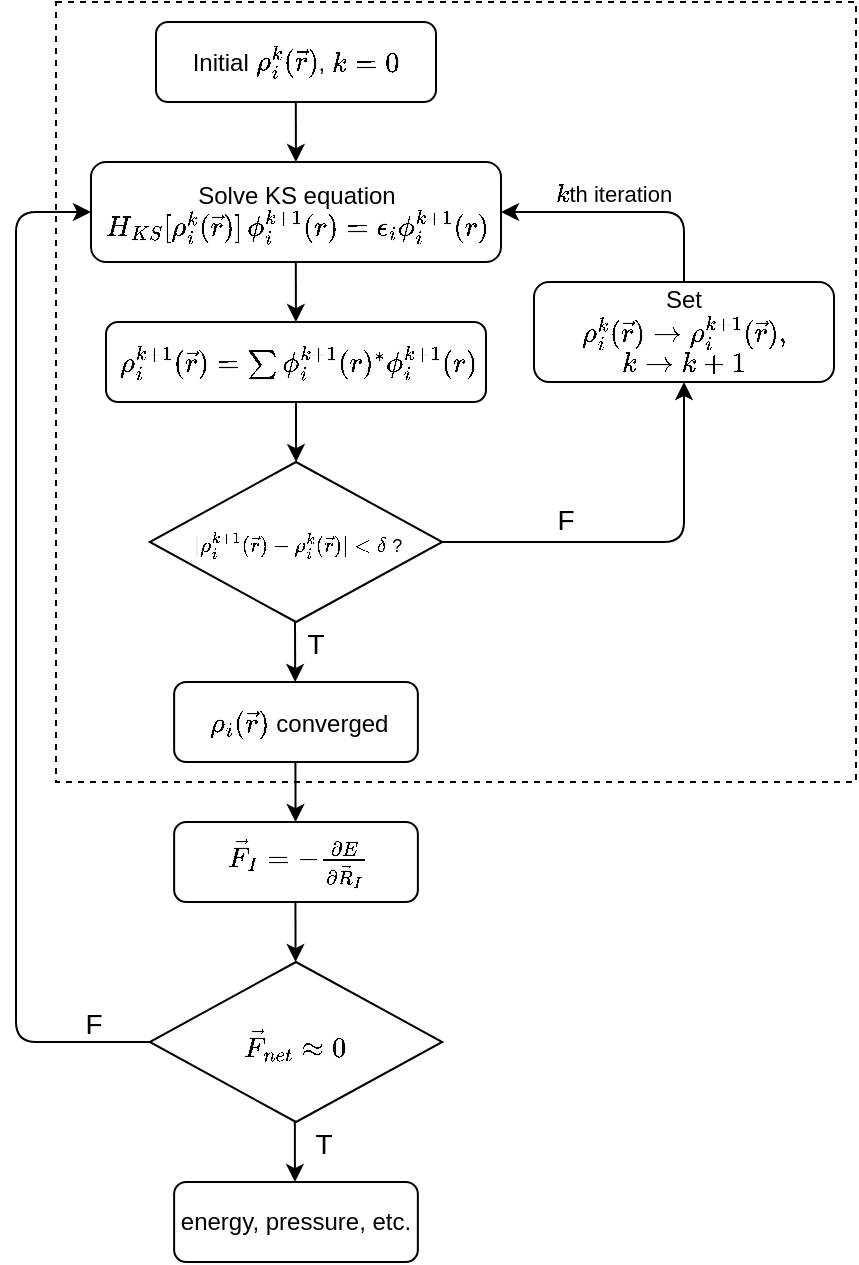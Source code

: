 <mxfile version="13.0.3" type="device"><diagram id="EX87PYMJR-6hSEGtvlUJ" name="Page-1"><mxGraphModel dx="1240" dy="776" grid="1" gridSize="10" guides="1" tooltips="1" connect="1" arrows="1" fold="1" page="1" pageScale="1" pageWidth="850" pageHeight="1100" math="1" shadow="0"><root><mxCell id="0"/><mxCell id="1" parent="0"/><mxCell id="91pmpXHDUyyNf8CBft2g-16" value="" style="rounded=0;whiteSpace=wrap;html=1;fillColor=none;dashed=1;" vertex="1" parent="1"><mxGeometry x="100" y="70" width="400" height="390" as="geometry"/></mxCell><mxCell id="91pmpXHDUyyNf8CBft2g-1" value="Initial \( \rho^{k}_i(\vec{r}) \), `k=0`" style="rounded=1;whiteSpace=wrap;html=1;fontSize=12;glass=0;strokeWidth=1;shadow=0;overflow=visible;" vertex="1" parent="1"><mxGeometry x="150" y="80" width="140" height="40" as="geometry"/></mxCell><mxCell id="91pmpXHDUyyNf8CBft2g-2" value="Solve KS equation&lt;br&gt;\(&amp;nbsp; H_{KS}[ \rho^{k}_i(\vec{r})&lt;br&gt;]\, \phi^{k+1}_i(r) = \epsilon_i \phi^{k+1}_i(r)&lt;br&gt;&amp;nbsp;\)" style="rounded=1;whiteSpace=wrap;html=1;" vertex="1" parent="1"><mxGeometry x="117.5" y="150" width="205" height="50" as="geometry"/></mxCell><mxCell id="91pmpXHDUyyNf8CBft2g-3" value="" style="edgeStyle=orthogonalEdgeStyle;rounded=0;orthogonalLoop=1;jettySize=auto;html=1;" edge="1" parent="1" source="91pmpXHDUyyNf8CBft2g-4" target="91pmpXHDUyyNf8CBft2g-5"><mxGeometry relative="1" as="geometry"/></mxCell><mxCell id="91pmpXHDUyyNf8CBft2g-4" value="&amp;nbsp;\( \rho^{k+1}_i(\vec{r}) =\sum \phi^{k+1}_i(r)^*\phi^{k+1}_i(r)&lt;br&gt;\)" style="rounded=1;whiteSpace=wrap;html=1;fontSize=12;glass=0;strokeWidth=1;shadow=0;overflow=visible;" vertex="1" parent="1"><mxGeometry x="125" y="230" width="190" height="40" as="geometry"/></mxCell><mxCell id="91pmpXHDUyyNf8CBft2g-5" value="&lt;span&gt;&lt;font style=&quot;font-size: 9px&quot;&gt;&amp;nbsp;\( | \rho^{k+1}_i(\vec{r}) - \rho^{k}_i(\vec{r}) | &amp;lt; \delta&amp;nbsp; \) ?&lt;/font&gt;&lt;/span&gt;" style="rhombus;whiteSpace=wrap;html=1;spacing=0;spacingBottom=-2;" vertex="1" parent="1"><mxGeometry x="146.88" y="300" width="146.25" height="80" as="geometry"/></mxCell><mxCell id="91pmpXHDUyyNf8CBft2g-6" value="&amp;nbsp;\( \rho_i(\vec{r}) \) converged" style="rounded=1;whiteSpace=wrap;html=1;fontSize=12;glass=0;strokeWidth=1;shadow=0;overflow=visible;" vertex="1" parent="1"><mxGeometry x="159.07" y="410" width="121.87" height="40" as="geometry"/></mxCell><mxCell id="91pmpXHDUyyNf8CBft2g-7" value="" style="edgeStyle=orthogonalEdgeStyle;rounded=0;orthogonalLoop=1;jettySize=auto;html=1;" edge="1" parent="1"><mxGeometry relative="1" as="geometry"><mxPoint x="219.5" y="379.95" as="sourcePoint"/><mxPoint x="219.6" y="410.002" as="targetPoint"/></mxGeometry></mxCell><UserObject label="&lt;font style=&quot;font-size: 14px&quot;&gt;T&lt;/font&gt;" placeholders="1" name="Variable" id="91pmpXHDUyyNf8CBft2g-8"><mxCell style="text;html=1;strokeColor=none;fillColor=none;align=center;verticalAlign=middle;whiteSpace=wrap;overflow=hidden;" vertex="1" parent="1"><mxGeometry x="190" y="380" width="80" height="20" as="geometry"/></mxCell></UserObject><mxCell id="91pmpXHDUyyNf8CBft2g-9" value="" style="edgeStyle=orthogonalEdgeStyle;rounded=0;orthogonalLoop=1;jettySize=auto;html=1;" edge="1" parent="1"><mxGeometry relative="1" as="geometry"><mxPoint x="219.91" y="200" as="sourcePoint"/><mxPoint x="219.949" y="230.024" as="targetPoint"/></mxGeometry></mxCell><mxCell id="91pmpXHDUyyNf8CBft2g-10" value="" style="edgeStyle=orthogonalEdgeStyle;rounded=0;orthogonalLoop=1;jettySize=auto;html=1;" edge="1" parent="1"><mxGeometry relative="1" as="geometry"><mxPoint x="219.91" y="120" as="sourcePoint"/><mxPoint x="219.949" y="150.024" as="targetPoint"/></mxGeometry></mxCell><UserObject label="&lt;span style=&quot;font-size: 14px&quot;&gt;F&lt;/span&gt;" placeholders="1" name="Variable" id="91pmpXHDUyyNf8CBft2g-11"><mxCell style="text;html=1;strokeColor=none;fillColor=none;align=center;verticalAlign=middle;whiteSpace=wrap;overflow=hidden;" vertex="1" parent="1"><mxGeometry x="315" y="318" width="80" height="20" as="geometry"/></mxCell></UserObject><mxCell id="91pmpXHDUyyNf8CBft2g-12" value="Set &lt;br&gt;\( \rho^{k}_i(\vec{r})&amp;nbsp; \rightarrow \rho^{k+1}_i(\vec{r}), \)&lt;br&gt;\( k \rightarrow k + 1&lt;br&gt;\)" style="rounded=1;whiteSpace=wrap;html=1;fontSize=12;glass=0;strokeWidth=1;shadow=0;overflow=visible;" vertex="1" parent="1"><mxGeometry x="339" y="210" width="150" height="50" as="geometry"/></mxCell><mxCell id="91pmpXHDUyyNf8CBft2g-13" value="" style="edgeStyle=segmentEdgeStyle;endArrow=classic;html=1;entryX=0.5;entryY=1;entryDx=0;entryDy=0;" edge="1" parent="1" target="91pmpXHDUyyNf8CBft2g-12"><mxGeometry width="50" height="50" relative="1" as="geometry"><mxPoint x="293.13" y="340" as="sourcePoint"/><mxPoint x="414" y="270" as="targetPoint"/><Array as="points"><mxPoint x="414" y="340"/></Array></mxGeometry></mxCell><mxCell id="91pmpXHDUyyNf8CBft2g-14" value="" style="edgeStyle=segmentEdgeStyle;endArrow=classic;html=1;entryX=1;entryY=0.5;entryDx=0;entryDy=0;exitX=0.5;exitY=0;exitDx=0;exitDy=0;" edge="1" parent="1" source="91pmpXHDUyyNf8CBft2g-12" target="91pmpXHDUyyNf8CBft2g-2"><mxGeometry width="50" height="50" relative="1" as="geometry"><mxPoint x="414" y="180" as="sourcePoint"/><mxPoint x="464" y="130" as="targetPoint"/><Array as="points"><mxPoint x="414" y="175"/></Array></mxGeometry></mxCell><UserObject label="&lt;font style=&quot;font-size: 11px&quot;&gt;`k`th iteration&lt;/font&gt;" placeholders="1" name="Variable" id="91pmpXHDUyyNf8CBft2g-15"><mxCell style="text;html=1;strokeColor=none;fillColor=none;align=center;verticalAlign=middle;whiteSpace=wrap;overflow=hidden;fontSize=10;" vertex="1" parent="1"><mxGeometry x="339" y="156" width="80" height="20" as="geometry"/></mxCell></UserObject><mxCell id="91pmpXHDUyyNf8CBft2g-17" value="&amp;nbsp;\( \vec{F}_I =&amp;nbsp; - \frac{\partial{E}}{\partial{\vec{R}_I&lt;br&gt;}} \)" style="rounded=1;whiteSpace=wrap;html=1;fontSize=12;glass=0;strokeWidth=1;shadow=0;overflow=visible;" vertex="1" parent="1"><mxGeometry x="159.07" y="480" width="121.87" height="40" as="geometry"/></mxCell><mxCell id="91pmpXHDUyyNf8CBft2g-22" value="" style="edgeStyle=orthogonalEdgeStyle;rounded=0;orthogonalLoop=1;jettySize=auto;html=1;" edge="1" parent="1"><mxGeometry relative="1" as="geometry"><mxPoint x="219.72" y="450" as="sourcePoint"/><mxPoint x="219.777" y="480.029" as="targetPoint"/></mxGeometry></mxCell><mxCell id="91pmpXHDUyyNf8CBft2g-23" value="\( \vec{F}_{net} \approx 0 \)" style="rhombus;whiteSpace=wrap;html=1;spacing=0;spacingBottom=-2;" vertex="1" parent="1"><mxGeometry x="146.88" y="550" width="146.25" height="80" as="geometry"/></mxCell><mxCell id="91pmpXHDUyyNf8CBft2g-24" value="" style="edgeStyle=orthogonalEdgeStyle;rounded=0;orthogonalLoop=1;jettySize=auto;html=1;" edge="1" parent="1"><mxGeometry relative="1" as="geometry"><mxPoint x="219.72" y="520" as="sourcePoint"/><mxPoint x="219.777" y="550.029" as="targetPoint"/></mxGeometry></mxCell><mxCell id="91pmpXHDUyyNf8CBft2g-25" value="" style="edgeStyle=segmentEdgeStyle;endArrow=classic;html=1;exitX=0;exitY=0.5;exitDx=0;exitDy=0;entryX=0;entryY=0.5;entryDx=0;entryDy=0;" edge="1" parent="1" source="91pmpXHDUyyNf8CBft2g-23" target="91pmpXHDUyyNf8CBft2g-2"><mxGeometry width="50" height="50" relative="1" as="geometry"><mxPoint x="10.0" y="590" as="sourcePoint"/><mxPoint x="30" y="340" as="targetPoint"/><Array as="points"><mxPoint x="80" y="590"/><mxPoint x="80" y="175"/></Array></mxGeometry></mxCell><UserObject label="&lt;span style=&quot;font-size: 14px&quot;&gt;F&lt;/span&gt;" placeholders="1" name="Variable" id="91pmpXHDUyyNf8CBft2g-26"><mxCell style="text;html=1;strokeColor=none;fillColor=none;align=center;verticalAlign=middle;whiteSpace=wrap;overflow=hidden;" vertex="1" parent="1"><mxGeometry x="79.07" y="570" width="80" height="20" as="geometry"/></mxCell></UserObject><UserObject label="&lt;span style=&quot;font-size: 14px&quot;&gt;T&lt;/span&gt;" placeholders="1" name="Variable" id="91pmpXHDUyyNf8CBft2g-27"><mxCell style="text;html=1;strokeColor=none;fillColor=none;align=center;verticalAlign=middle;whiteSpace=wrap;overflow=hidden;" vertex="1" parent="1"><mxGeometry x="193.93" y="630" width="80" height="20" as="geometry"/></mxCell></UserObject><mxCell id="91pmpXHDUyyNf8CBft2g-28" value="energy, pressure, etc." style="rounded=1;whiteSpace=wrap;html=1;fontSize=12;glass=0;strokeWidth=1;shadow=0;overflow=visible;" vertex="1" parent="1"><mxGeometry x="159.06" y="660" width="121.87" height="40" as="geometry"/></mxCell><mxCell id="91pmpXHDUyyNf8CBft2g-29" value="" style="edgeStyle=orthogonalEdgeStyle;rounded=0;orthogonalLoop=1;jettySize=auto;html=1;" edge="1" parent="1"><mxGeometry relative="1" as="geometry"><mxPoint x="219.42" y="630" as="sourcePoint"/><mxPoint x="219.477" y="660.029" as="targetPoint"/></mxGeometry></mxCell></root></mxGraphModel></diagram></mxfile>